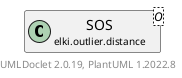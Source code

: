 @startuml
    remove .*\.(Instance|Par|Parameterizer|Factory)$
    set namespaceSeparator none
    hide empty fields
    hide empty methods

    class "<size:14>SOS.Par\n<size:10>elki.outlier.distance" as elki.outlier.distance.SOS.Par<O> {
        {static} +PERPLEXITY_ID: OptionID
        #distance: Distance<? super O>
        #perplexity: double
        +configure(Parameterization): void
        +make(): SOS<O>
    }

    interface "<size:14>Parameterizer\n<size:10>elki.utilities.optionhandling" as elki.utilities.optionhandling.Parameterizer [[../../utilities/optionhandling/Parameterizer.html]] {
        {abstract} +make(): Object
    }
    class "<size:14>SOS\n<size:10>elki.outlier.distance" as elki.outlier.distance.SOS<O> [[SOS.html]]

    elki.utilities.optionhandling.Parameterizer <|.. elki.outlier.distance.SOS.Par
    elki.outlier.distance.SOS +-- elki.outlier.distance.SOS.Par

    center footer UMLDoclet 2.0.19, PlantUML 1.2022.8
@enduml
